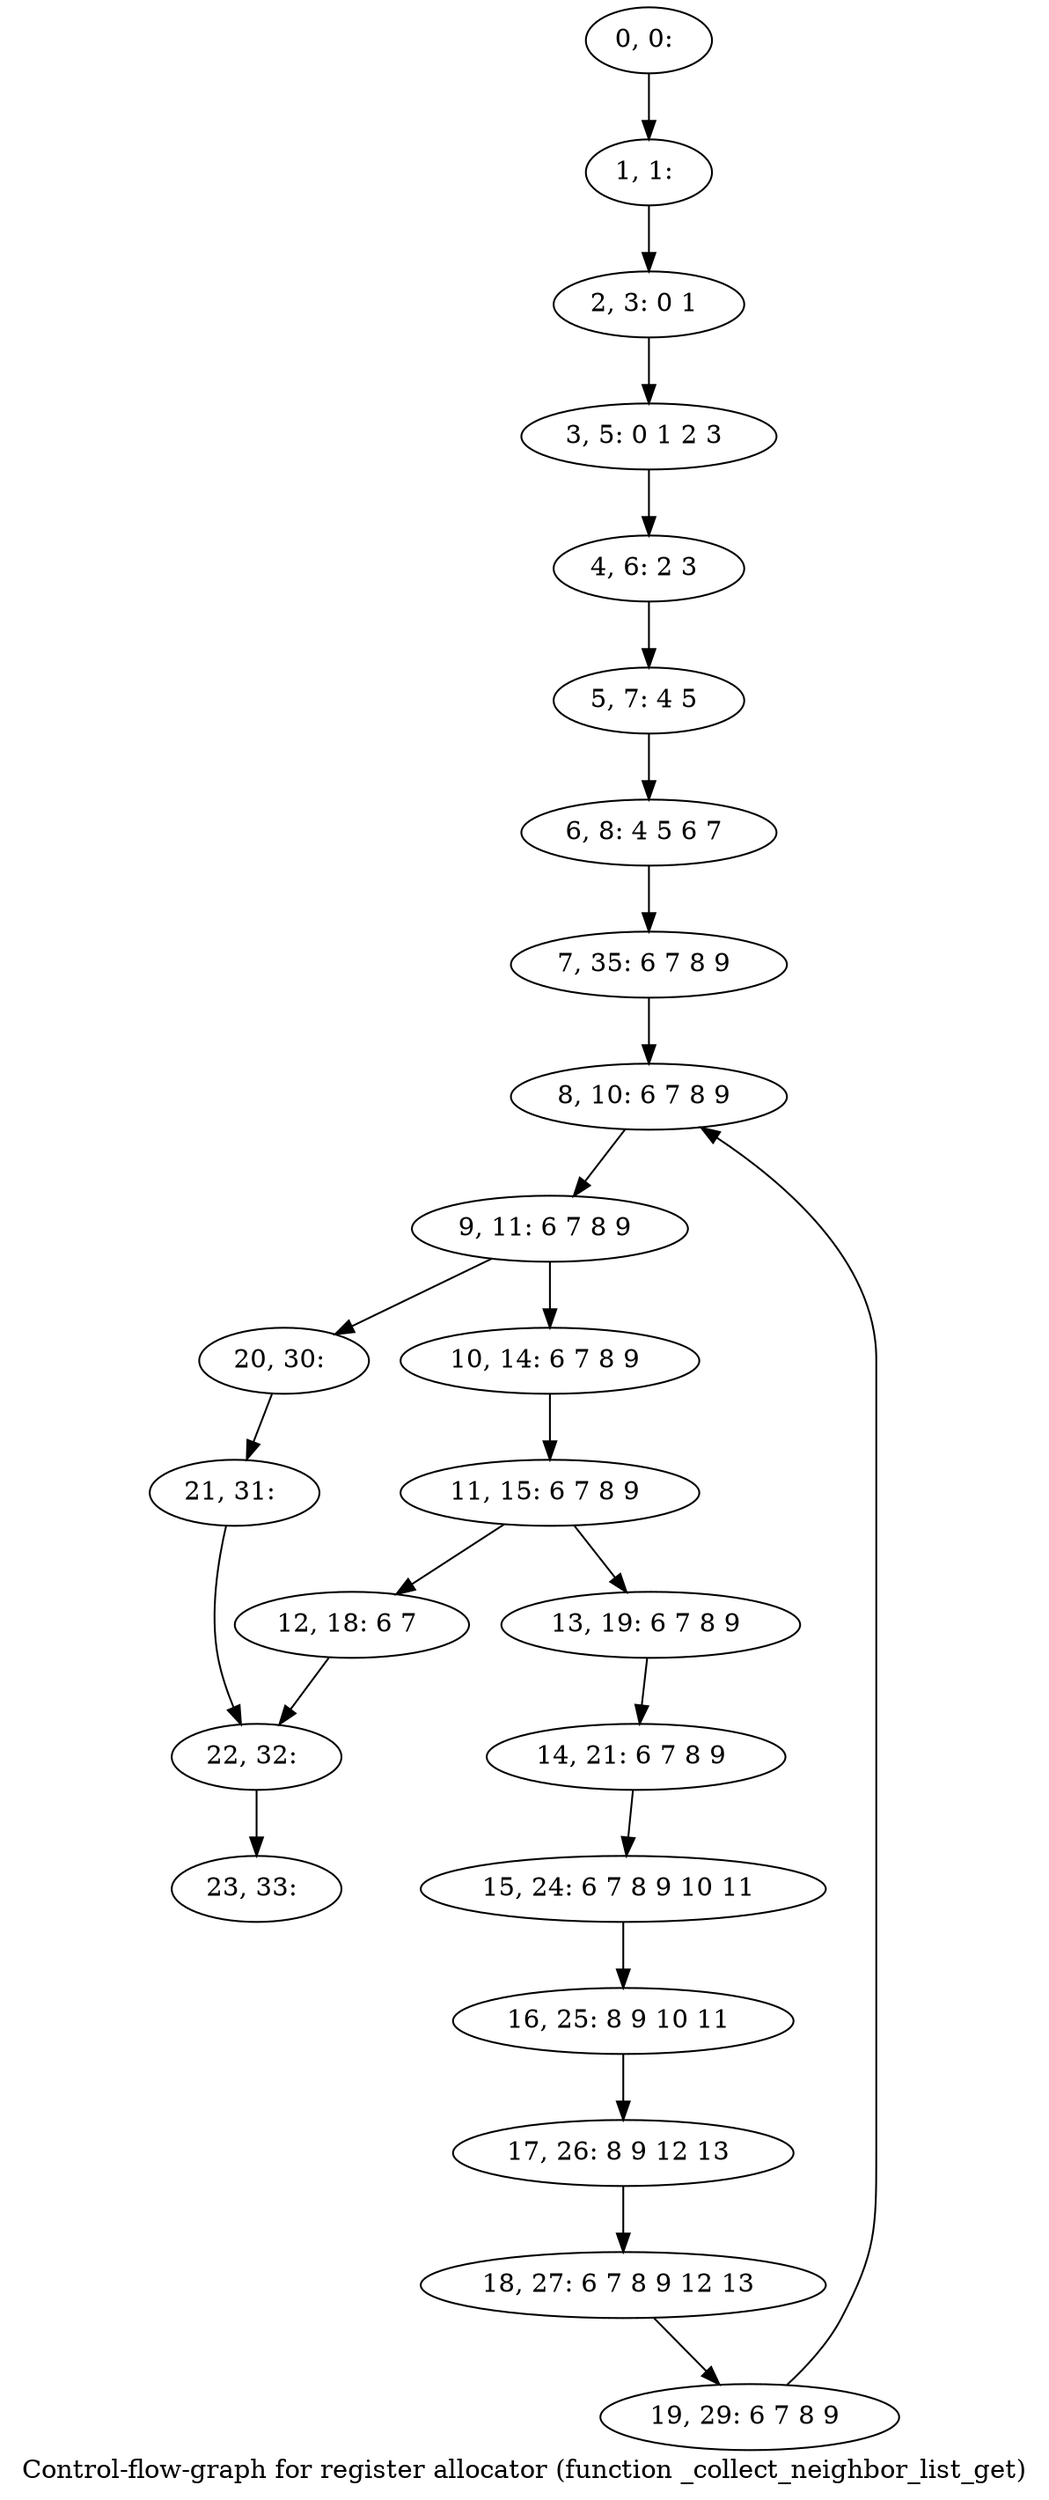 digraph G {
graph [label="Control-flow-graph for register allocator (function _collect_neighbor_list_get)"]
0[label="0, 0: "];
1[label="1, 1: "];
2[label="2, 3: 0 1 "];
3[label="3, 5: 0 1 2 3 "];
4[label="4, 6: 2 3 "];
5[label="5, 7: 4 5 "];
6[label="6, 8: 4 5 6 7 "];
7[label="7, 35: 6 7 8 9 "];
8[label="8, 10: 6 7 8 9 "];
9[label="9, 11: 6 7 8 9 "];
10[label="10, 14: 6 7 8 9 "];
11[label="11, 15: 6 7 8 9 "];
12[label="12, 18: 6 7 "];
13[label="13, 19: 6 7 8 9 "];
14[label="14, 21: 6 7 8 9 "];
15[label="15, 24: 6 7 8 9 10 11 "];
16[label="16, 25: 8 9 10 11 "];
17[label="17, 26: 8 9 12 13 "];
18[label="18, 27: 6 7 8 9 12 13 "];
19[label="19, 29: 6 7 8 9 "];
20[label="20, 30: "];
21[label="21, 31: "];
22[label="22, 32: "];
23[label="23, 33: "];
0->1 ;
1->2 ;
2->3 ;
3->4 ;
4->5 ;
5->6 ;
6->7 ;
7->8 ;
8->9 ;
9->10 ;
9->20 ;
10->11 ;
11->12 ;
11->13 ;
12->22 ;
13->14 ;
14->15 ;
15->16 ;
16->17 ;
17->18 ;
18->19 ;
19->8 ;
20->21 ;
21->22 ;
22->23 ;
}
